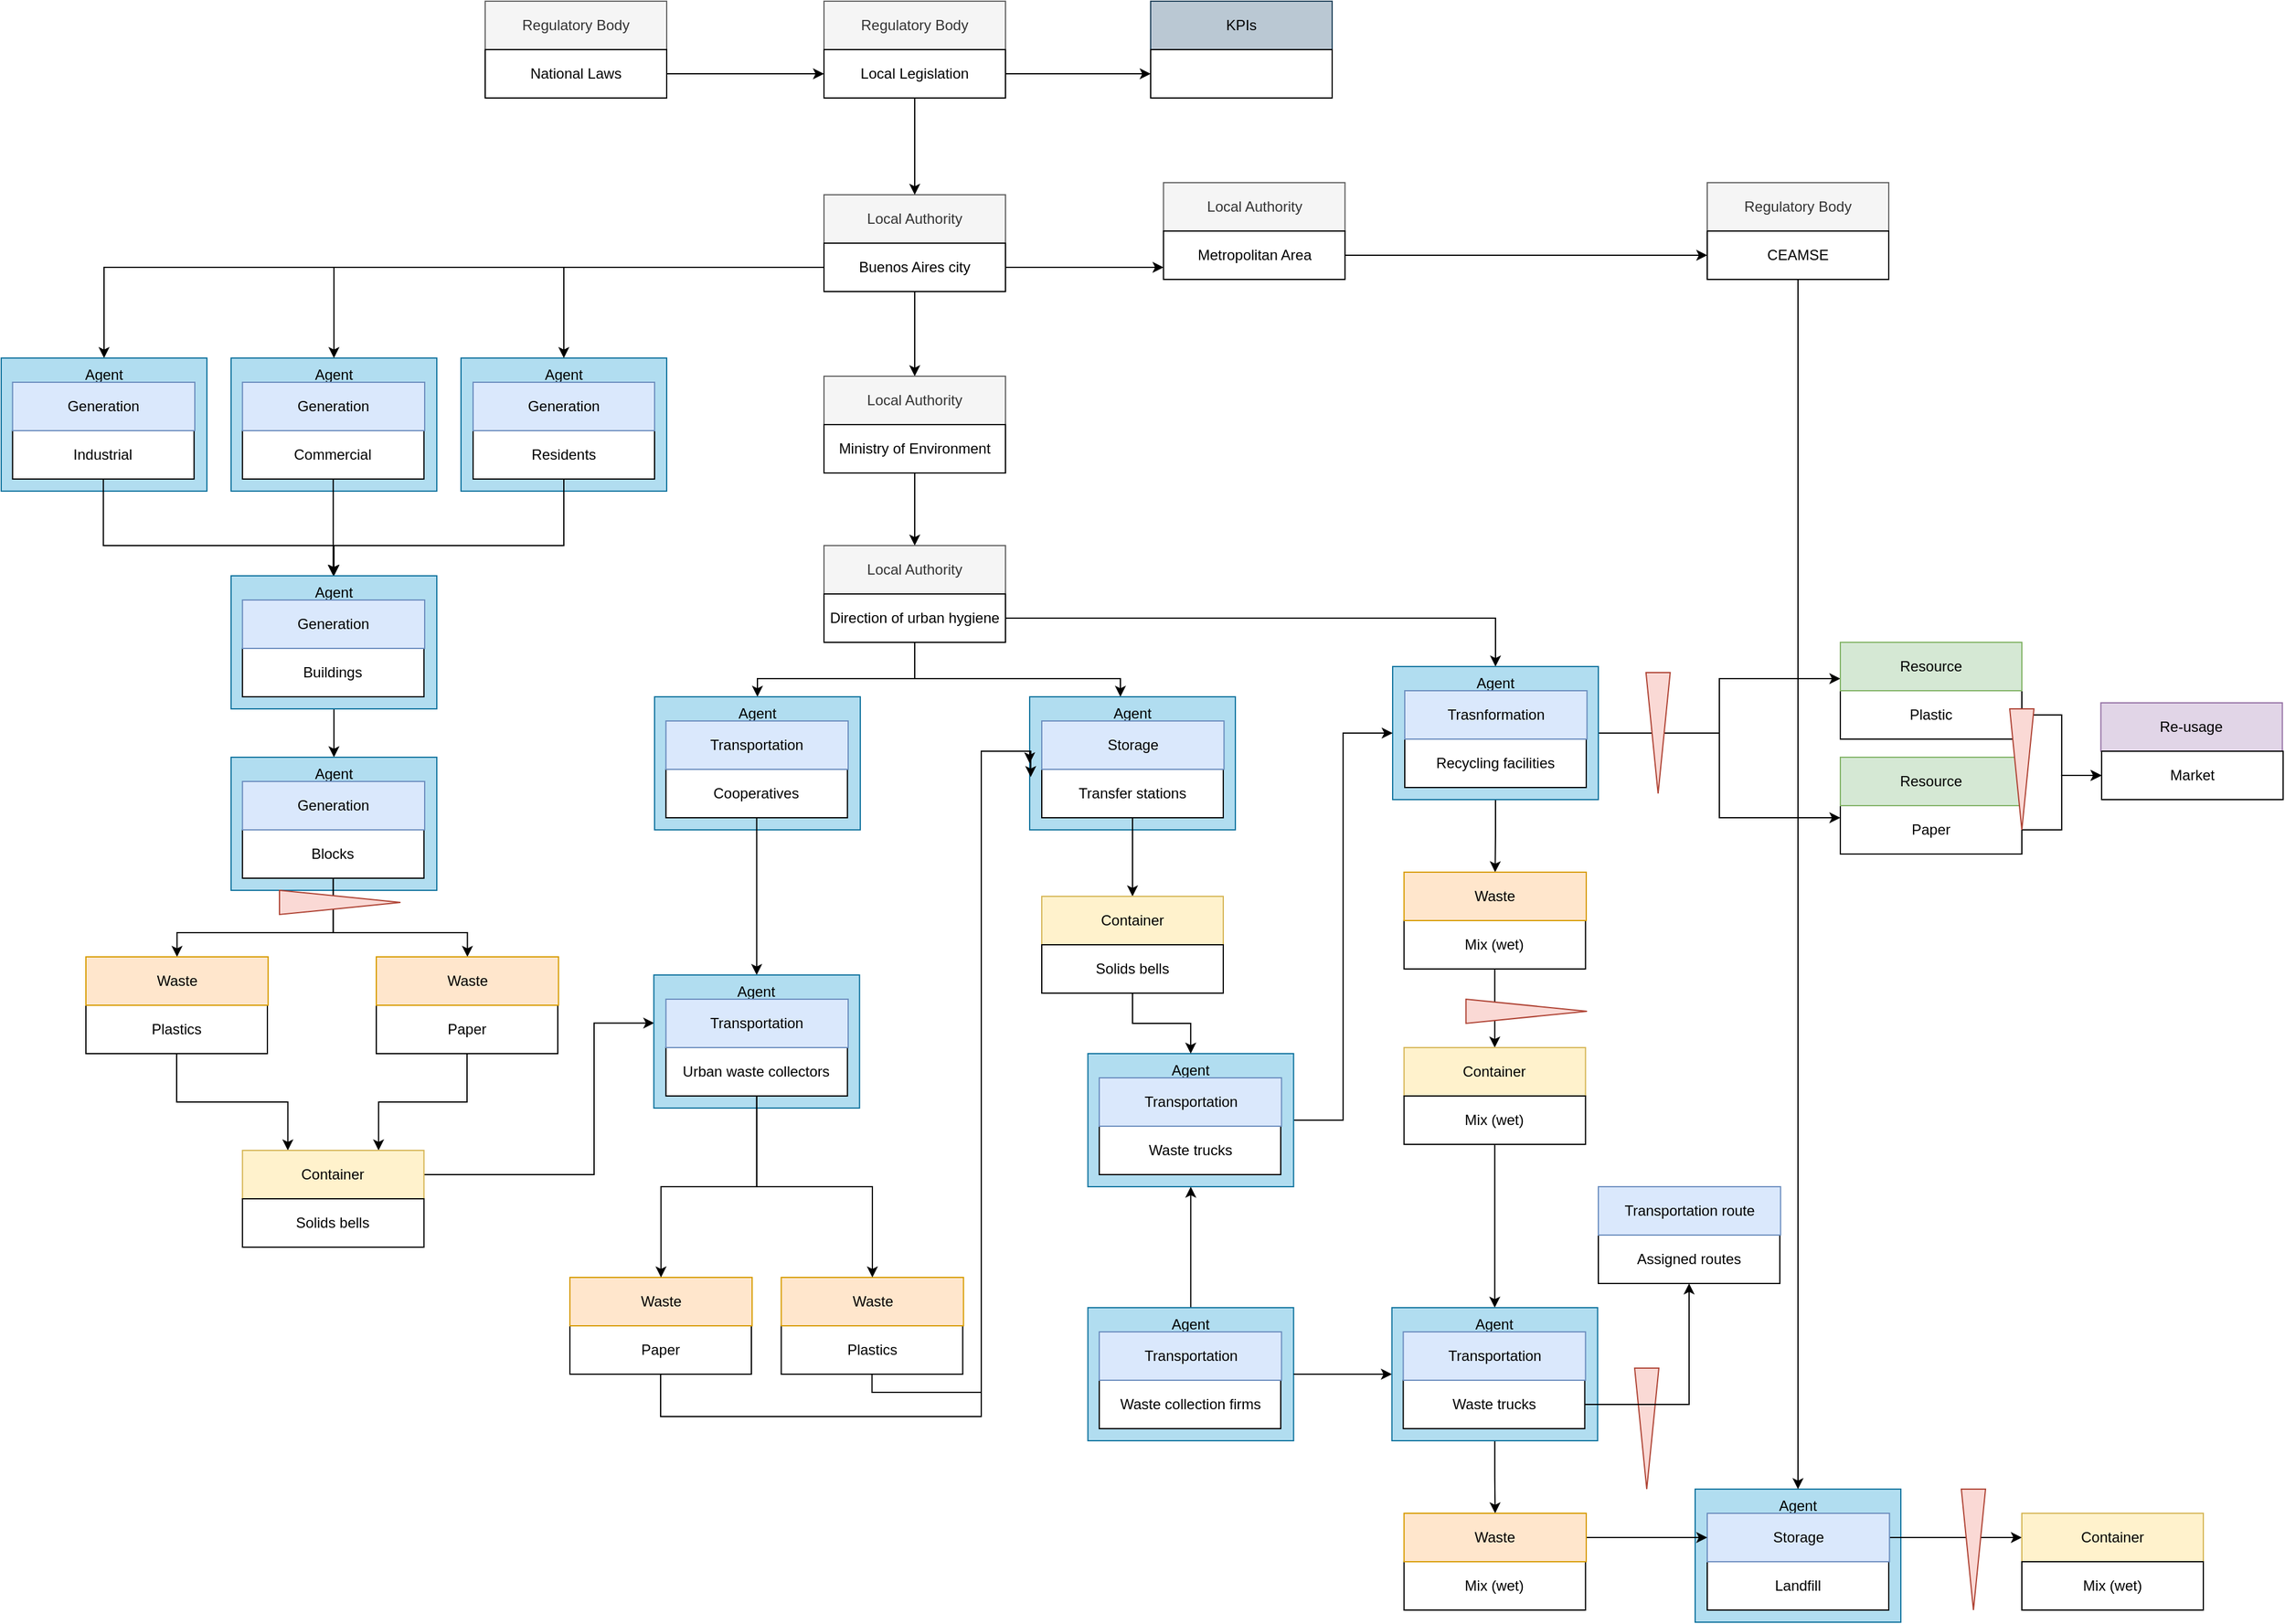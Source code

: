<mxfile version="13.9.9" type="device"><diagram id="C5RBs43oDa-KdzZeNtuy" name="Urban Pickers"><mxGraphModel dx="3347" dy="2374" grid="1" gridSize="10" guides="1" tooltips="1" connect="1" arrows="1" fold="1" page="1" pageScale="1" pageWidth="827" pageHeight="1169" math="0" shadow="0"><root><mxCell id="WIyWlLk6GJQsqaUBKTNV-0"/><mxCell id="WIyWlLk6GJQsqaUBKTNV-1" parent="WIyWlLk6GJQsqaUBKTNV-0"/><mxCell id="i1EHmoG-9ypWkOmckX31-92" value="Agent" style="rounded=0;whiteSpace=wrap;html=1;fillColor=#b1ddf0;strokeColor=#10739e;verticalAlign=top;" parent="WIyWlLk6GJQsqaUBKTNV-1" vertex="1"><mxGeometry x="-90" y="-645" width="170" height="110" as="geometry"/></mxCell><mxCell id="i1EHmoG-9ypWkOmckX31-91" value="Agent" style="rounded=0;whiteSpace=wrap;html=1;fillColor=#b1ddf0;strokeColor=#10739e;verticalAlign=top;" parent="WIyWlLk6GJQsqaUBKTNV-1" vertex="1"><mxGeometry x="-280" y="-645" width="170" height="110" as="geometry"/></mxCell><mxCell id="i1EHmoG-9ypWkOmckX31-54" value="" style="group" parent="WIyWlLk6GJQsqaUBKTNV-1" vertex="1" connectable="0"><mxGeometry x="210" y="-940" width="160" height="80" as="geometry"/></mxCell><mxCell id="i1EHmoG-9ypWkOmckX31-49" value="Regulatory Body" style="rounded=0;whiteSpace=wrap;html=1;fillColor=#f5f5f5;strokeColor=#666666;fontColor=#333333;" parent="i1EHmoG-9ypWkOmckX31-54" vertex="1"><mxGeometry width="150" height="40" as="geometry"/></mxCell><mxCell id="i1EHmoG-9ypWkOmckX31-51" value="Local Legislation" style="rounded=0;whiteSpace=wrap;html=1;" parent="i1EHmoG-9ypWkOmckX31-54" vertex="1"><mxGeometry y="40" width="150" height="40" as="geometry"/></mxCell><mxCell id="i1EHmoG-9ypWkOmckX31-55" value="Local Authority" style="rounded=0;whiteSpace=wrap;html=1;fillColor=#f5f5f5;strokeColor=#666666;fontColor=#333333;" parent="WIyWlLk6GJQsqaUBKTNV-1" vertex="1"><mxGeometry x="210" y="-780" width="150" height="40" as="geometry"/></mxCell><mxCell id="i1EHmoG-9ypWkOmckX31-77" style="edgeStyle=orthogonalEdgeStyle;rounded=0;orthogonalLoop=1;jettySize=auto;html=1;entryX=0;entryY=0.75;entryDx=0;entryDy=0;" parent="WIyWlLk6GJQsqaUBKTNV-1" source="i1EHmoG-9ypWkOmckX31-56" target="i1EHmoG-9ypWkOmckX31-73" edge="1"><mxGeometry relative="1" as="geometry"/></mxCell><mxCell id="i1EHmoG-9ypWkOmckX31-79" style="edgeStyle=orthogonalEdgeStyle;rounded=0;orthogonalLoop=1;jettySize=auto;html=1;" parent="WIyWlLk6GJQsqaUBKTNV-1" source="i1EHmoG-9ypWkOmckX31-56" target="i1EHmoG-9ypWkOmckX31-68" edge="1"><mxGeometry relative="1" as="geometry"/></mxCell><mxCell id="i1EHmoG-9ypWkOmckX31-109" style="edgeStyle=orthogonalEdgeStyle;rounded=0;orthogonalLoop=1;jettySize=auto;html=1;entryX=0.5;entryY=0;entryDx=0;entryDy=0;" parent="WIyWlLk6GJQsqaUBKTNV-1" source="i1EHmoG-9ypWkOmckX31-56" target="i1EHmoG-9ypWkOmckX31-93" edge="1"><mxGeometry relative="1" as="geometry"/></mxCell><mxCell id="i1EHmoG-9ypWkOmckX31-110" style="edgeStyle=orthogonalEdgeStyle;rounded=0;orthogonalLoop=1;jettySize=auto;html=1;entryX=0.5;entryY=0;entryDx=0;entryDy=0;" parent="WIyWlLk6GJQsqaUBKTNV-1" source="i1EHmoG-9ypWkOmckX31-56" target="i1EHmoG-9ypWkOmckX31-91" edge="1"><mxGeometry relative="1" as="geometry"/></mxCell><mxCell id="i1EHmoG-9ypWkOmckX31-111" style="edgeStyle=orthogonalEdgeStyle;rounded=0;orthogonalLoop=1;jettySize=auto;html=1;entryX=0.5;entryY=0;entryDx=0;entryDy=0;" parent="WIyWlLk6GJQsqaUBKTNV-1" source="i1EHmoG-9ypWkOmckX31-56" target="i1EHmoG-9ypWkOmckX31-92" edge="1"><mxGeometry relative="1" as="geometry"/></mxCell><mxCell id="i1EHmoG-9ypWkOmckX31-56" value="Buenos Aires city" style="rounded=0;whiteSpace=wrap;html=1;" parent="WIyWlLk6GJQsqaUBKTNV-1" vertex="1"><mxGeometry x="210" y="-740" width="150" height="40" as="geometry"/></mxCell><mxCell id="i1EHmoG-9ypWkOmckX31-57" value="" style="group" parent="WIyWlLk6GJQsqaUBKTNV-1" vertex="1" connectable="0"><mxGeometry x="-70" y="-940" width="150" height="80" as="geometry"/></mxCell><mxCell id="i1EHmoG-9ypWkOmckX31-52" value="Regulatory Body" style="rounded=0;whiteSpace=wrap;html=1;fillColor=#f5f5f5;strokeColor=#666666;fontColor=#333333;" parent="i1EHmoG-9ypWkOmckX31-57" vertex="1"><mxGeometry width="150" height="40" as="geometry"/></mxCell><mxCell id="i1EHmoG-9ypWkOmckX31-53" value="National Laws" style="rounded=0;whiteSpace=wrap;html=1;" parent="i1EHmoG-9ypWkOmckX31-57" vertex="1"><mxGeometry y="40" width="150" height="40" as="geometry"/></mxCell><mxCell id="i1EHmoG-9ypWkOmckX31-59" value="KPIs" style="rounded=0;whiteSpace=wrap;html=1;fillColor=#bac8d3;strokeColor=#23445d;" parent="WIyWlLk6GJQsqaUBKTNV-1" vertex="1"><mxGeometry x="480" y="-940" width="150" height="40" as="geometry"/></mxCell><mxCell id="i1EHmoG-9ypWkOmckX31-60" value="" style="rounded=0;whiteSpace=wrap;html=1;" parent="WIyWlLk6GJQsqaUBKTNV-1" vertex="1"><mxGeometry x="480" y="-900" width="150" height="40" as="geometry"/></mxCell><mxCell id="i1EHmoG-9ypWkOmckX31-64" style="edgeStyle=orthogonalEdgeStyle;rounded=0;orthogonalLoop=1;jettySize=auto;html=1;" parent="WIyWlLk6GJQsqaUBKTNV-1" source="i1EHmoG-9ypWkOmckX31-53" target="i1EHmoG-9ypWkOmckX31-51" edge="1"><mxGeometry relative="1" as="geometry"/></mxCell><mxCell id="i1EHmoG-9ypWkOmckX31-66" style="edgeStyle=orthogonalEdgeStyle;rounded=0;orthogonalLoop=1;jettySize=auto;html=1;" parent="WIyWlLk6GJQsqaUBKTNV-1" source="i1EHmoG-9ypWkOmckX31-51" target="i1EHmoG-9ypWkOmckX31-60" edge="1"><mxGeometry relative="1" as="geometry"/></mxCell><mxCell id="i1EHmoG-9ypWkOmckX31-67" style="edgeStyle=orthogonalEdgeStyle;rounded=0;orthogonalLoop=1;jettySize=auto;html=1;" parent="WIyWlLk6GJQsqaUBKTNV-1" source="i1EHmoG-9ypWkOmckX31-51" target="i1EHmoG-9ypWkOmckX31-55" edge="1"><mxGeometry relative="1" as="geometry"/></mxCell><mxCell id="i1EHmoG-9ypWkOmckX31-68" value="Local Authority" style="rounded=0;whiteSpace=wrap;html=1;fillColor=#f5f5f5;strokeColor=#666666;fontColor=#333333;" parent="WIyWlLk6GJQsqaUBKTNV-1" vertex="1"><mxGeometry x="210" y="-630" width="150" height="40" as="geometry"/></mxCell><mxCell id="i1EHmoG-9ypWkOmckX31-80" style="edgeStyle=orthogonalEdgeStyle;rounded=0;orthogonalLoop=1;jettySize=auto;html=1;exitX=0.5;exitY=1;exitDx=0;exitDy=0;" parent="WIyWlLk6GJQsqaUBKTNV-1" source="i1EHmoG-9ypWkOmckX31-69" target="i1EHmoG-9ypWkOmckX31-70" edge="1"><mxGeometry relative="1" as="geometry"/></mxCell><mxCell id="i1EHmoG-9ypWkOmckX31-69" value="Ministry of Environment" style="rounded=0;whiteSpace=wrap;html=1;" parent="WIyWlLk6GJQsqaUBKTNV-1" vertex="1"><mxGeometry x="210" y="-590" width="150" height="40" as="geometry"/></mxCell><mxCell id="i1EHmoG-9ypWkOmckX31-70" value="Local Authority" style="rounded=0;whiteSpace=wrap;html=1;fillColor=#f5f5f5;strokeColor=#666666;fontColor=#333333;" parent="WIyWlLk6GJQsqaUBKTNV-1" vertex="1"><mxGeometry x="210" y="-490" width="150" height="40" as="geometry"/></mxCell><mxCell id="i1EHmoG-9ypWkOmckX31-238" style="edgeStyle=orthogonalEdgeStyle;rounded=0;orthogonalLoop=1;jettySize=auto;html=1;" parent="WIyWlLk6GJQsqaUBKTNV-1" source="i1EHmoG-9ypWkOmckX31-71" target="i1EHmoG-9ypWkOmckX31-170" edge="1"><mxGeometry relative="1" as="geometry"/></mxCell><mxCell id="IbqChWJ6A0CxMUSo3Hsh-12" style="edgeStyle=orthogonalEdgeStyle;rounded=0;orthogonalLoop=1;jettySize=auto;html=1;entryX=0.5;entryY=0;entryDx=0;entryDy=0;" edge="1" parent="WIyWlLk6GJQsqaUBKTNV-1" source="i1EHmoG-9ypWkOmckX31-71" target="i1EHmoG-9ypWkOmckX31-112"><mxGeometry relative="1" as="geometry"><Array as="points"><mxPoint x="285" y="-380"/><mxPoint x="155" y="-380"/></Array></mxGeometry></mxCell><mxCell id="IbqChWJ6A0CxMUSo3Hsh-47" style="edgeStyle=orthogonalEdgeStyle;rounded=0;orthogonalLoop=1;jettySize=auto;html=1;" edge="1" parent="WIyWlLk6GJQsqaUBKTNV-1" source="i1EHmoG-9ypWkOmckX31-71" target="i1EHmoG-9ypWkOmckX31-166"><mxGeometry relative="1" as="geometry"><Array as="points"><mxPoint x="285" y="-380"/><mxPoint x="455" y="-380"/></Array></mxGeometry></mxCell><mxCell id="i1EHmoG-9ypWkOmckX31-71" value="Direction of urban hygiene" style="rounded=0;whiteSpace=wrap;html=1;" parent="WIyWlLk6GJQsqaUBKTNV-1" vertex="1"><mxGeometry x="210" y="-450" width="150" height="40" as="geometry"/></mxCell><mxCell id="i1EHmoG-9ypWkOmckX31-72" value="Local Authority" style="rounded=0;whiteSpace=wrap;html=1;fillColor=#f5f5f5;strokeColor=#666666;fontColor=#333333;" parent="WIyWlLk6GJQsqaUBKTNV-1" vertex="1"><mxGeometry x="490.62" y="-790" width="150" height="40" as="geometry"/></mxCell><mxCell id="i1EHmoG-9ypWkOmckX31-203" style="edgeStyle=orthogonalEdgeStyle;rounded=0;orthogonalLoop=1;jettySize=auto;html=1;entryX=0;entryY=0.5;entryDx=0;entryDy=0;" parent="WIyWlLk6GJQsqaUBKTNV-1" source="i1EHmoG-9ypWkOmckX31-73" target="i1EHmoG-9ypWkOmckX31-76" edge="1"><mxGeometry relative="1" as="geometry"/></mxCell><mxCell id="i1EHmoG-9ypWkOmckX31-73" value="Metropolitan Area" style="rounded=0;whiteSpace=wrap;html=1;" parent="WIyWlLk6GJQsqaUBKTNV-1" vertex="1"><mxGeometry x="490.62" y="-750" width="150" height="40" as="geometry"/></mxCell><mxCell id="i1EHmoG-9ypWkOmckX31-74" value="" style="group" parent="WIyWlLk6GJQsqaUBKTNV-1" vertex="1" connectable="0"><mxGeometry x="940" y="-790" width="150" height="80" as="geometry"/></mxCell><mxCell id="i1EHmoG-9ypWkOmckX31-75" value="Regulatory Body" style="rounded=0;whiteSpace=wrap;html=1;fillColor=#f5f5f5;strokeColor=#666666;fontColor=#333333;" parent="i1EHmoG-9ypWkOmckX31-74" vertex="1"><mxGeometry width="150" height="40" as="geometry"/></mxCell><mxCell id="i1EHmoG-9ypWkOmckX31-76" value="CEAMSE" style="rounded=0;whiteSpace=wrap;html=1;" parent="i1EHmoG-9ypWkOmckX31-74" vertex="1"><mxGeometry y="40" width="150" height="40" as="geometry"/></mxCell><mxCell id="i1EHmoG-9ypWkOmckX31-140" style="edgeStyle=orthogonalEdgeStyle;rounded=0;orthogonalLoop=1;jettySize=auto;html=1;" parent="WIyWlLk6GJQsqaUBKTNV-1" source="i1EHmoG-9ypWkOmckX31-83" target="i1EHmoG-9ypWkOmckX31-96" edge="1"><mxGeometry relative="1" as="geometry"><Array as="points"><mxPoint x="-5" y="-490"/><mxPoint x="-195" y="-490"/></Array></mxGeometry></mxCell><mxCell id="i1EHmoG-9ypWkOmckX31-83" value="Residents" style="rounded=0;whiteSpace=wrap;html=1;" parent="WIyWlLk6GJQsqaUBKTNV-1" vertex="1"><mxGeometry x="-80" y="-585" width="150" height="40" as="geometry"/></mxCell><mxCell id="i1EHmoG-9ypWkOmckX31-82" value="Generation" style="rounded=0;whiteSpace=wrap;html=1;fillColor=#dae8fc;strokeColor=#6c8ebf;" parent="WIyWlLk6GJQsqaUBKTNV-1" vertex="1"><mxGeometry x="-80" y="-625" width="150" height="40" as="geometry"/></mxCell><mxCell id="i1EHmoG-9ypWkOmckX31-106" style="edgeStyle=orthogonalEdgeStyle;rounded=0;orthogonalLoop=1;jettySize=auto;html=1;" parent="WIyWlLk6GJQsqaUBKTNV-1" source="i1EHmoG-9ypWkOmckX31-89" edge="1"><mxGeometry relative="1" as="geometry"><mxPoint x="-195.62" y="-465" as="targetPoint"/></mxGeometry></mxCell><mxCell id="i1EHmoG-9ypWkOmckX31-89" value="Commercial" style="rounded=0;whiteSpace=wrap;html=1;" parent="WIyWlLk6GJQsqaUBKTNV-1" vertex="1"><mxGeometry x="-270.62" y="-585" width="150" height="40" as="geometry"/></mxCell><mxCell id="i1EHmoG-9ypWkOmckX31-90" value="Generation" style="rounded=0;whiteSpace=wrap;html=1;fillColor=#dae8fc;strokeColor=#6c8ebf;" parent="WIyWlLk6GJQsqaUBKTNV-1" vertex="1"><mxGeometry x="-270.62" y="-625" width="150.62" height="40" as="geometry"/></mxCell><mxCell id="i1EHmoG-9ypWkOmckX31-93" value="Agent" style="rounded=0;whiteSpace=wrap;html=1;fillColor=#b1ddf0;strokeColor=#10739e;verticalAlign=top;" parent="WIyWlLk6GJQsqaUBKTNV-1" vertex="1"><mxGeometry x="-470" y="-645" width="170" height="110" as="geometry"/></mxCell><mxCell id="i1EHmoG-9ypWkOmckX31-102" style="edgeStyle=orthogonalEdgeStyle;rounded=0;orthogonalLoop=1;jettySize=auto;html=1;entryX=0.5;entryY=0;entryDx=0;entryDy=0;" parent="WIyWlLk6GJQsqaUBKTNV-1" source="i1EHmoG-9ypWkOmckX31-94" target="i1EHmoG-9ypWkOmckX31-96" edge="1"><mxGeometry relative="1" as="geometry"><Array as="points"><mxPoint x="-386" y="-490"/><mxPoint x="-195" y="-490"/></Array></mxGeometry></mxCell><mxCell id="i1EHmoG-9ypWkOmckX31-94" value="Industrial" style="rounded=0;whiteSpace=wrap;html=1;" parent="WIyWlLk6GJQsqaUBKTNV-1" vertex="1"><mxGeometry x="-460.62" y="-585" width="150" height="40" as="geometry"/></mxCell><mxCell id="i1EHmoG-9ypWkOmckX31-95" value="Generation" style="rounded=0;whiteSpace=wrap;html=1;fillColor=#dae8fc;strokeColor=#6c8ebf;" parent="WIyWlLk6GJQsqaUBKTNV-1" vertex="1"><mxGeometry x="-460.62" y="-625" width="150.62" height="40" as="geometry"/></mxCell><mxCell id="i1EHmoG-9ypWkOmckX31-142" style="edgeStyle=orthogonalEdgeStyle;rounded=0;orthogonalLoop=1;jettySize=auto;html=1;exitX=0.5;exitY=1;exitDx=0;exitDy=0;entryX=0.5;entryY=0;entryDx=0;entryDy=0;" parent="WIyWlLk6GJQsqaUBKTNV-1" source="i1EHmoG-9ypWkOmckX31-96" target="i1EHmoG-9ypWkOmckX31-99" edge="1"><mxGeometry relative="1" as="geometry"/></mxCell><mxCell id="i1EHmoG-9ypWkOmckX31-96" value="Agent" style="rounded=0;whiteSpace=wrap;html=1;fillColor=#b1ddf0;strokeColor=#10739e;verticalAlign=top;" parent="WIyWlLk6GJQsqaUBKTNV-1" vertex="1"><mxGeometry x="-280" y="-465" width="170" height="110" as="geometry"/></mxCell><mxCell id="i1EHmoG-9ypWkOmckX31-97" value="Buildings" style="rounded=0;whiteSpace=wrap;html=1;" parent="WIyWlLk6GJQsqaUBKTNV-1" vertex="1"><mxGeometry x="-270.62" y="-405" width="150" height="40" as="geometry"/></mxCell><mxCell id="i1EHmoG-9ypWkOmckX31-98" value="Generation" style="rounded=0;whiteSpace=wrap;html=1;fillColor=#dae8fc;strokeColor=#6c8ebf;" parent="WIyWlLk6GJQsqaUBKTNV-1" vertex="1"><mxGeometry x="-270.62" y="-445" width="150.62" height="40" as="geometry"/></mxCell><mxCell id="i1EHmoG-9ypWkOmckX31-99" value="Agent" style="rounded=0;whiteSpace=wrap;html=1;fillColor=#b1ddf0;strokeColor=#10739e;verticalAlign=top;" parent="WIyWlLk6GJQsqaUBKTNV-1" vertex="1"><mxGeometry x="-280" y="-315" width="170" height="110" as="geometry"/></mxCell><mxCell id="NNmicZK73zAmZ2LH2pjh-3" style="edgeStyle=orthogonalEdgeStyle;rounded=0;orthogonalLoop=1;jettySize=auto;html=1;entryX=0.5;entryY=0;entryDx=0;entryDy=0;" parent="WIyWlLk6GJQsqaUBKTNV-1" source="i1EHmoG-9ypWkOmckX31-100" target="i1EHmoG-9ypWkOmckX31-123" edge="1"><mxGeometry relative="1" as="geometry"><Array as="points"><mxPoint x="-196" y="-170"/><mxPoint x="-85" y="-170"/></Array></mxGeometry></mxCell><mxCell id="IbqChWJ6A0CxMUSo3Hsh-15" style="edgeStyle=orthogonalEdgeStyle;rounded=0;orthogonalLoop=1;jettySize=auto;html=1;entryX=0.5;entryY=0;entryDx=0;entryDy=0;" edge="1" parent="WIyWlLk6GJQsqaUBKTNV-1" source="i1EHmoG-9ypWkOmckX31-100" target="i1EHmoG-9ypWkOmckX31-125"><mxGeometry relative="1" as="geometry"><Array as="points"><mxPoint x="-196" y="-170"/><mxPoint x="-325" y="-170"/></Array></mxGeometry></mxCell><mxCell id="i1EHmoG-9ypWkOmckX31-100" value="Blocks" style="rounded=0;whiteSpace=wrap;html=1;" parent="WIyWlLk6GJQsqaUBKTNV-1" vertex="1"><mxGeometry x="-270.62" y="-255" width="150" height="40" as="geometry"/></mxCell><mxCell id="i1EHmoG-9ypWkOmckX31-101" value="Generation" style="rounded=0;whiteSpace=wrap;html=1;fillColor=#dae8fc;strokeColor=#6c8ebf;" parent="WIyWlLk6GJQsqaUBKTNV-1" vertex="1"><mxGeometry x="-270.62" y="-295" width="150.62" height="40" as="geometry"/></mxCell><mxCell id="i1EHmoG-9ypWkOmckX31-112" value="Agent" style="rounded=0;whiteSpace=wrap;html=1;fillColor=#b1ddf0;strokeColor=#10739e;verticalAlign=top;" parent="WIyWlLk6GJQsqaUBKTNV-1" vertex="1"><mxGeometry x="70" y="-365" width="170" height="110" as="geometry"/></mxCell><mxCell id="IbqChWJ6A0CxMUSo3Hsh-27" style="edgeStyle=orthogonalEdgeStyle;rounded=0;orthogonalLoop=1;jettySize=auto;html=1;entryX=0.5;entryY=0;entryDx=0;entryDy=0;" edge="1" parent="WIyWlLk6GJQsqaUBKTNV-1" source="i1EHmoG-9ypWkOmckX31-113" target="IbqChWJ6A0CxMUSo3Hsh-22"><mxGeometry relative="1" as="geometry"/></mxCell><mxCell id="i1EHmoG-9ypWkOmckX31-113" value="Cooperatives" style="rounded=0;whiteSpace=wrap;html=1;" parent="WIyWlLk6GJQsqaUBKTNV-1" vertex="1"><mxGeometry x="79.38" y="-305" width="150" height="40" as="geometry"/></mxCell><mxCell id="i1EHmoG-9ypWkOmckX31-114" value="Transportation" style="rounded=0;whiteSpace=wrap;html=1;fillColor=#dae8fc;strokeColor=#6c8ebf;" parent="WIyWlLk6GJQsqaUBKTNV-1" vertex="1"><mxGeometry x="79.38" y="-345" width="150.62" height="40" as="geometry"/></mxCell><mxCell id="IbqChWJ6A0CxMUSo3Hsh-18" style="edgeStyle=orthogonalEdgeStyle;rounded=0;orthogonalLoop=1;jettySize=auto;html=1;entryX=0.75;entryY=0;entryDx=0;entryDy=0;" edge="1" parent="WIyWlLk6GJQsqaUBKTNV-1" source="i1EHmoG-9ypWkOmckX31-122" target="i1EHmoG-9ypWkOmckX31-146"><mxGeometry relative="1" as="geometry"/></mxCell><mxCell id="i1EHmoG-9ypWkOmckX31-122" value="Paper" style="rounded=0;whiteSpace=wrap;html=1;" parent="WIyWlLk6GJQsqaUBKTNV-1" vertex="1"><mxGeometry x="-160.0" y="-110" width="150" height="40" as="geometry"/></mxCell><mxCell id="i1EHmoG-9ypWkOmckX31-123" value="Waste" style="rounded=0;whiteSpace=wrap;html=1;fillColor=#ffe6cc;strokeColor=#d79b00;" parent="WIyWlLk6GJQsqaUBKTNV-1" vertex="1"><mxGeometry x="-160.0" y="-150" width="150.62" height="40" as="geometry"/></mxCell><mxCell id="IbqChWJ6A0CxMUSo3Hsh-17" style="edgeStyle=orthogonalEdgeStyle;rounded=0;orthogonalLoop=1;jettySize=auto;html=1;entryX=0.25;entryY=0;entryDx=0;entryDy=0;" edge="1" parent="WIyWlLk6GJQsqaUBKTNV-1" source="i1EHmoG-9ypWkOmckX31-124" target="i1EHmoG-9ypWkOmckX31-146"><mxGeometry relative="1" as="geometry"/></mxCell><mxCell id="i1EHmoG-9ypWkOmckX31-124" value="Plastics" style="rounded=0;whiteSpace=wrap;html=1;" parent="WIyWlLk6GJQsqaUBKTNV-1" vertex="1"><mxGeometry x="-400" y="-110" width="150" height="40" as="geometry"/></mxCell><mxCell id="i1EHmoG-9ypWkOmckX31-125" value="Waste" style="rounded=0;whiteSpace=wrap;html=1;fillColor=#ffe6cc;strokeColor=#d79b00;" parent="WIyWlLk6GJQsqaUBKTNV-1" vertex="1"><mxGeometry x="-400" y="-150" width="150.62" height="40" as="geometry"/></mxCell><mxCell id="IbqChWJ6A0CxMUSo3Hsh-28" style="edgeStyle=orthogonalEdgeStyle;rounded=0;orthogonalLoop=1;jettySize=auto;html=1;entryX=0.002;entryY=0.361;entryDx=0;entryDy=0;entryPerimeter=0;" edge="1" parent="WIyWlLk6GJQsqaUBKTNV-1" source="i1EHmoG-9ypWkOmckX31-146" target="IbqChWJ6A0CxMUSo3Hsh-22"><mxGeometry relative="1" as="geometry"><Array as="points"><mxPoint x="20" y="30"/><mxPoint x="20" y="-95"/></Array></mxGeometry></mxCell><mxCell id="i1EHmoG-9ypWkOmckX31-146" value="Container" style="rounded=0;whiteSpace=wrap;html=1;fillColor=#fff2cc;strokeColor=#d6b656;" parent="WIyWlLk6GJQsqaUBKTNV-1" vertex="1"><mxGeometry x="-270.62" y="10" width="150" height="40" as="geometry"/></mxCell><mxCell id="i1EHmoG-9ypWkOmckX31-147" value="Solids bells" style="rounded=0;whiteSpace=wrap;html=1;" parent="WIyWlLk6GJQsqaUBKTNV-1" vertex="1"><mxGeometry x="-270.62" y="50" width="150" height="40" as="geometry"/></mxCell><mxCell id="i1EHmoG-9ypWkOmckX31-166" value="Agent" style="rounded=0;whiteSpace=wrap;html=1;fillColor=#b1ddf0;strokeColor=#10739e;verticalAlign=top;" parent="WIyWlLk6GJQsqaUBKTNV-1" vertex="1"><mxGeometry x="380" y="-365" width="170" height="110" as="geometry"/></mxCell><mxCell id="IbqChWJ6A0CxMUSo3Hsh-56" style="edgeStyle=orthogonalEdgeStyle;rounded=0;orthogonalLoop=1;jettySize=auto;html=1;entryX=0.5;entryY=0;entryDx=0;entryDy=0;" edge="1" parent="WIyWlLk6GJQsqaUBKTNV-1" source="i1EHmoG-9ypWkOmckX31-167" target="IbqChWJ6A0CxMUSo3Hsh-54"><mxGeometry relative="1" as="geometry"/></mxCell><mxCell id="i1EHmoG-9ypWkOmckX31-167" value="Transfer stations" style="rounded=0;whiteSpace=wrap;html=1;" parent="WIyWlLk6GJQsqaUBKTNV-1" vertex="1"><mxGeometry x="390" y="-305" width="150" height="40" as="geometry"/></mxCell><mxCell id="i1EHmoG-9ypWkOmckX31-168" value="Storage" style="rounded=0;whiteSpace=wrap;html=1;fillColor=#dae8fc;strokeColor=#6c8ebf;" parent="WIyWlLk6GJQsqaUBKTNV-1" vertex="1"><mxGeometry x="390" y="-345" width="150.62" height="40" as="geometry"/></mxCell><mxCell id="IbqChWJ6A0CxMUSo3Hsh-30" style="edgeStyle=orthogonalEdgeStyle;rounded=0;orthogonalLoop=1;jettySize=auto;html=1;entryX=0.5;entryY=0;entryDx=0;entryDy=0;" edge="1" parent="WIyWlLk6GJQsqaUBKTNV-1" source="i1EHmoG-9ypWkOmckX31-170" target="lZfQXA6yxFPkveGGs3ZU-2"><mxGeometry relative="1" as="geometry"/></mxCell><mxCell id="IbqChWJ6A0CxMUSo3Hsh-42" style="edgeStyle=orthogonalEdgeStyle;rounded=0;orthogonalLoop=1;jettySize=auto;html=1;entryX=0;entryY=0.75;entryDx=0;entryDy=0;" edge="1" parent="WIyWlLk6GJQsqaUBKTNV-1" source="i1EHmoG-9ypWkOmckX31-170" target="i1EHmoG-9ypWkOmckX31-190"><mxGeometry relative="1" as="geometry"/></mxCell><mxCell id="IbqChWJ6A0CxMUSo3Hsh-43" style="edgeStyle=orthogonalEdgeStyle;rounded=0;orthogonalLoop=1;jettySize=auto;html=1;exitX=1;exitY=0.5;exitDx=0;exitDy=0;entryX=0;entryY=0.25;entryDx=0;entryDy=0;" edge="1" parent="WIyWlLk6GJQsqaUBKTNV-1" source="i1EHmoG-9ypWkOmckX31-170" target="i1EHmoG-9ypWkOmckX31-187"><mxGeometry relative="1" as="geometry"/></mxCell><mxCell id="i1EHmoG-9ypWkOmckX31-170" value="Agent" style="rounded=0;whiteSpace=wrap;html=1;fillColor=#b1ddf0;strokeColor=#10739e;verticalAlign=top;" parent="WIyWlLk6GJQsqaUBKTNV-1" vertex="1"><mxGeometry x="680" y="-390" width="170" height="110" as="geometry"/></mxCell><mxCell id="i1EHmoG-9ypWkOmckX31-171" value="Recycling facilities" style="rounded=0;whiteSpace=wrap;html=1;" parent="WIyWlLk6GJQsqaUBKTNV-1" vertex="1"><mxGeometry x="690" y="-330" width="150" height="40" as="geometry"/></mxCell><mxCell id="i1EHmoG-9ypWkOmckX31-172" value="Trasnformation" style="rounded=0;whiteSpace=wrap;html=1;fillColor=#dae8fc;strokeColor=#6c8ebf;" parent="WIyWlLk6GJQsqaUBKTNV-1" vertex="1"><mxGeometry x="690" y="-370" width="150.62" height="40" as="geometry"/></mxCell><mxCell id="i1EHmoG-9ypWkOmckX31-182" value="Agent" style="rounded=0;whiteSpace=wrap;html=1;fillColor=#b1ddf0;strokeColor=#10739e;verticalAlign=top;" parent="WIyWlLk6GJQsqaUBKTNV-1" vertex="1"><mxGeometry x="930" y="290" width="170" height="110" as="geometry"/></mxCell><mxCell id="i1EHmoG-9ypWkOmckX31-183" value="Landfill" style="rounded=0;whiteSpace=wrap;html=1;" parent="WIyWlLk6GJQsqaUBKTNV-1" vertex="1"><mxGeometry x="940" y="350" width="150" height="40" as="geometry"/></mxCell><mxCell id="IbqChWJ6A0CxMUSo3Hsh-39" style="edgeStyle=orthogonalEdgeStyle;rounded=0;orthogonalLoop=1;jettySize=auto;html=1;" edge="1" parent="WIyWlLk6GJQsqaUBKTNV-1" source="i1EHmoG-9ypWkOmckX31-184" target="IbqChWJ6A0CxMUSo3Hsh-36"><mxGeometry relative="1" as="geometry"/></mxCell><mxCell id="i1EHmoG-9ypWkOmckX31-184" value="Storage" style="rounded=0;whiteSpace=wrap;html=1;fillColor=#dae8fc;strokeColor=#6c8ebf;" parent="WIyWlLk6GJQsqaUBKTNV-1" vertex="1"><mxGeometry x="940" y="310" width="150.62" height="40" as="geometry"/></mxCell><mxCell id="i1EHmoG-9ypWkOmckX31-185" style="edgeStyle=orthogonalEdgeStyle;rounded=0;orthogonalLoop=1;jettySize=auto;html=1;entryX=0.5;entryY=0;entryDx=0;entryDy=0;" parent="WIyWlLk6GJQsqaUBKTNV-1" source="i1EHmoG-9ypWkOmckX31-76" target="i1EHmoG-9ypWkOmckX31-182" edge="1"><mxGeometry relative="1" as="geometry"><Array as="points"><mxPoint x="1015" y="-430"/><mxPoint x="1015" y="-430"/></Array></mxGeometry></mxCell><mxCell id="IbqChWJ6A0CxMUSo3Hsh-45" style="edgeStyle=orthogonalEdgeStyle;rounded=0;orthogonalLoop=1;jettySize=auto;html=1;entryX=0;entryY=0.5;entryDx=0;entryDy=0;" edge="1" parent="WIyWlLk6GJQsqaUBKTNV-1" source="i1EHmoG-9ypWkOmckX31-187" target="i1EHmoG-9ypWkOmckX31-192"><mxGeometry relative="1" as="geometry"/></mxCell><mxCell id="i1EHmoG-9ypWkOmckX31-187" value="Paper" style="rounded=0;whiteSpace=wrap;html=1;" parent="WIyWlLk6GJQsqaUBKTNV-1" vertex="1"><mxGeometry x="1050" y="-275" width="150" height="40" as="geometry"/></mxCell><mxCell id="i1EHmoG-9ypWkOmckX31-188" value="Resource" style="rounded=0;whiteSpace=wrap;html=1;fillColor=#d5e8d4;strokeColor=#82b366;" parent="WIyWlLk6GJQsqaUBKTNV-1" vertex="1"><mxGeometry x="1050" y="-315" width="150" height="40" as="geometry"/></mxCell><mxCell id="IbqChWJ6A0CxMUSo3Hsh-44" style="edgeStyle=orthogonalEdgeStyle;rounded=0;orthogonalLoop=1;jettySize=auto;html=1;entryX=0;entryY=0.5;entryDx=0;entryDy=0;" edge="1" parent="WIyWlLk6GJQsqaUBKTNV-1" source="i1EHmoG-9ypWkOmckX31-189" target="i1EHmoG-9ypWkOmckX31-192"><mxGeometry relative="1" as="geometry"/></mxCell><mxCell id="i1EHmoG-9ypWkOmckX31-189" value="Plastic" style="rounded=0;whiteSpace=wrap;html=1;" parent="WIyWlLk6GJQsqaUBKTNV-1" vertex="1"><mxGeometry x="1050" y="-370" width="150" height="40" as="geometry"/></mxCell><mxCell id="i1EHmoG-9ypWkOmckX31-190" value="Resource" style="rounded=0;whiteSpace=wrap;html=1;fillColor=#d5e8d4;strokeColor=#82b366;" parent="WIyWlLk6GJQsqaUBKTNV-1" vertex="1"><mxGeometry x="1050" y="-410" width="150" height="40" as="geometry"/></mxCell><mxCell id="i1EHmoG-9ypWkOmckX31-191" value="Re-usage" style="rounded=0;whiteSpace=wrap;html=1;fillColor=#e1d5e7;strokeColor=#9673a6;" parent="WIyWlLk6GJQsqaUBKTNV-1" vertex="1"><mxGeometry x="1265.31" y="-360" width="150" height="40" as="geometry"/></mxCell><mxCell id="i1EHmoG-9ypWkOmckX31-192" value="Market" style="rounded=0;whiteSpace=wrap;html=1;" parent="WIyWlLk6GJQsqaUBKTNV-1" vertex="1"><mxGeometry x="1265.93" y="-320" width="150" height="40" as="geometry"/></mxCell><mxCell id="i1EHmoG-9ypWkOmckX31-245" value="" style="triangle;whiteSpace=wrap;html=1;fillColor=#fad9d5;strokeColor=#ae4132;rotation=90;" parent="WIyWlLk6GJQsqaUBKTNV-1" vertex="1"><mxGeometry x="849.38" y="-345" width="100" height="20" as="geometry"/></mxCell><mxCell id="i1EHmoG-9ypWkOmckX31-249" value="" style="triangle;whiteSpace=wrap;html=1;fillColor=#fad9d5;strokeColor=#ae4132;rotation=90;" parent="WIyWlLk6GJQsqaUBKTNV-1" vertex="1"><mxGeometry x="840" y="230" width="100" height="20" as="geometry"/></mxCell><mxCell id="IbqChWJ6A0CxMUSo3Hsh-31" style="edgeStyle=orthogonalEdgeStyle;rounded=0;orthogonalLoop=1;jettySize=auto;html=1;" edge="1" parent="WIyWlLk6GJQsqaUBKTNV-1" source="lZfQXA6yxFPkveGGs3ZU-1" target="IbqChWJ6A0CxMUSo3Hsh-0"><mxGeometry relative="1" as="geometry"/></mxCell><mxCell id="lZfQXA6yxFPkveGGs3ZU-1" value="Mix (wet)" style="rounded=0;whiteSpace=wrap;html=1;" parent="WIyWlLk6GJQsqaUBKTNV-1" vertex="1"><mxGeometry x="689.38" y="-180" width="150" height="40" as="geometry"/></mxCell><mxCell id="lZfQXA6yxFPkveGGs3ZU-2" value="Waste" style="rounded=0;whiteSpace=wrap;html=1;fillColor=#ffe6cc;strokeColor=#d79b00;" parent="WIyWlLk6GJQsqaUBKTNV-1" vertex="1"><mxGeometry x="689.38" y="-220" width="150.62" height="40" as="geometry"/></mxCell><mxCell id="lZfQXA6yxFPkveGGs3ZU-3" value="" style="triangle;whiteSpace=wrap;html=1;fillColor=#fad9d5;strokeColor=#ae4132;rotation=90;" parent="WIyWlLk6GJQsqaUBKTNV-1" vertex="1"><mxGeometry x="1150" y="-315" width="100" height="20" as="geometry"/></mxCell><mxCell id="IbqChWJ6A0CxMUSo3Hsh-49" style="edgeStyle=orthogonalEdgeStyle;rounded=0;orthogonalLoop=1;jettySize=auto;html=1;entryX=0;entryY=0.5;entryDx=0;entryDy=0;" edge="1" parent="WIyWlLk6GJQsqaUBKTNV-1" source="UeCUTcolYRtVmGxmVMCE-11" target="i1EHmoG-9ypWkOmckX31-166"><mxGeometry relative="1" as="geometry"><Array as="points"><mxPoint x="75" y="230"/><mxPoint x="340" y="230"/><mxPoint x="340" y="-320"/><mxPoint x="380" y="-320"/></Array></mxGeometry></mxCell><mxCell id="UeCUTcolYRtVmGxmVMCE-11" value="Paper" style="rounded=0;whiteSpace=wrap;html=1;" parent="WIyWlLk6GJQsqaUBKTNV-1" vertex="1"><mxGeometry y="155" width="150" height="40" as="geometry"/></mxCell><mxCell id="UeCUTcolYRtVmGxmVMCE-12" value="Waste" style="rounded=0;whiteSpace=wrap;html=1;fillColor=#ffe6cc;strokeColor=#d79b00;" parent="WIyWlLk6GJQsqaUBKTNV-1" vertex="1"><mxGeometry y="115" width="150.62" height="40" as="geometry"/></mxCell><mxCell id="IbqChWJ6A0CxMUSo3Hsh-50" style="edgeStyle=orthogonalEdgeStyle;rounded=0;orthogonalLoop=1;jettySize=auto;html=1;entryX=0.005;entryY=0.603;entryDx=0;entryDy=0;entryPerimeter=0;" edge="1" parent="WIyWlLk6GJQsqaUBKTNV-1" source="UeCUTcolYRtVmGxmVMCE-13" target="i1EHmoG-9ypWkOmckX31-166"><mxGeometry relative="1" as="geometry"><Array as="points"><mxPoint x="250" y="210"/><mxPoint x="340" y="210"/><mxPoint x="340" y="-320"/><mxPoint x="381" y="-320"/></Array></mxGeometry></mxCell><mxCell id="UeCUTcolYRtVmGxmVMCE-13" value="Plastics" style="rounded=0;whiteSpace=wrap;html=1;" parent="WIyWlLk6GJQsqaUBKTNV-1" vertex="1"><mxGeometry x="174.69" y="155" width="150" height="40" as="geometry"/></mxCell><mxCell id="UeCUTcolYRtVmGxmVMCE-14" value="Waste" style="rounded=0;whiteSpace=wrap;html=1;fillColor=#ffe6cc;strokeColor=#d79b00;" parent="WIyWlLk6GJQsqaUBKTNV-1" vertex="1"><mxGeometry x="174.69" y="115" width="150.62" height="40" as="geometry"/></mxCell><mxCell id="IbqChWJ6A0CxMUSo3Hsh-0" value="Container" style="rounded=0;whiteSpace=wrap;html=1;fillColor=#fff2cc;strokeColor=#d6b656;" vertex="1" parent="WIyWlLk6GJQsqaUBKTNV-1"><mxGeometry x="689.38" y="-75" width="150" height="40" as="geometry"/></mxCell><mxCell id="IbqChWJ6A0CxMUSo3Hsh-32" style="edgeStyle=orthogonalEdgeStyle;rounded=0;orthogonalLoop=1;jettySize=auto;html=1;entryX=0.5;entryY=0;entryDx=0;entryDy=0;" edge="1" parent="WIyWlLk6GJQsqaUBKTNV-1" source="IbqChWJ6A0CxMUSo3Hsh-1" target="IbqChWJ6A0CxMUSo3Hsh-6"><mxGeometry relative="1" as="geometry"/></mxCell><mxCell id="IbqChWJ6A0CxMUSo3Hsh-1" value="Mix (wet)" style="rounded=0;whiteSpace=wrap;html=1;" vertex="1" parent="WIyWlLk6GJQsqaUBKTNV-1"><mxGeometry x="689.38" y="-35" width="150" height="40" as="geometry"/></mxCell><mxCell id="IbqChWJ6A0CxMUSo3Hsh-58" style="edgeStyle=orthogonalEdgeStyle;rounded=0;orthogonalLoop=1;jettySize=auto;html=1;entryX=0.5;entryY=1;entryDx=0;entryDy=0;" edge="1" parent="WIyWlLk6GJQsqaUBKTNV-1" source="IbqChWJ6A0CxMUSo3Hsh-2" target="IbqChWJ6A0CxMUSo3Hsh-51"><mxGeometry relative="1" as="geometry"/></mxCell><mxCell id="IbqChWJ6A0CxMUSo3Hsh-2" value="Agent" style="rounded=0;whiteSpace=wrap;html=1;fillColor=#b1ddf0;strokeColor=#10739e;verticalAlign=top;" vertex="1" parent="WIyWlLk6GJQsqaUBKTNV-1"><mxGeometry x="428.14" y="140" width="170" height="110" as="geometry"/></mxCell><mxCell id="IbqChWJ6A0CxMUSo3Hsh-3" style="edgeStyle=orthogonalEdgeStyle;rounded=0;orthogonalLoop=1;jettySize=auto;html=1;exitX=1;exitY=0.5;exitDx=0;exitDy=0;" edge="1" parent="WIyWlLk6GJQsqaUBKTNV-1" source="IbqChWJ6A0CxMUSo3Hsh-2" target="IbqChWJ6A0CxMUSo3Hsh-6"><mxGeometry relative="1" as="geometry"/></mxCell><mxCell id="IbqChWJ6A0CxMUSo3Hsh-4" value="Waste collection firms" style="rounded=0;whiteSpace=wrap;html=1;" vertex="1" parent="WIyWlLk6GJQsqaUBKTNV-1"><mxGeometry x="437.52" y="200" width="150" height="40" as="geometry"/></mxCell><mxCell id="IbqChWJ6A0CxMUSo3Hsh-5" value="Transportation" style="rounded=0;whiteSpace=wrap;html=1;fillColor=#dae8fc;strokeColor=#6c8ebf;" vertex="1" parent="WIyWlLk6GJQsqaUBKTNV-1"><mxGeometry x="437.52" y="160" width="150.62" height="40" as="geometry"/></mxCell><mxCell id="IbqChWJ6A0CxMUSo3Hsh-40" style="edgeStyle=orthogonalEdgeStyle;rounded=0;orthogonalLoop=1;jettySize=auto;html=1;" edge="1" parent="WIyWlLk6GJQsqaUBKTNV-1" source="IbqChWJ6A0CxMUSo3Hsh-6" target="IbqChWJ6A0CxMUSo3Hsh-34"><mxGeometry relative="1" as="geometry"/></mxCell><mxCell id="IbqChWJ6A0CxMUSo3Hsh-6" value="Agent" style="rounded=0;whiteSpace=wrap;html=1;fillColor=#b1ddf0;strokeColor=#10739e;verticalAlign=top;" vertex="1" parent="WIyWlLk6GJQsqaUBKTNV-1"><mxGeometry x="679.38" y="140" width="170" height="110" as="geometry"/></mxCell><mxCell id="IbqChWJ6A0CxMUSo3Hsh-7" style="edgeStyle=orthogonalEdgeStyle;rounded=0;orthogonalLoop=1;jettySize=auto;html=1;entryX=0.5;entryY=1;entryDx=0;entryDy=0;" edge="1" parent="WIyWlLk6GJQsqaUBKTNV-1" source="IbqChWJ6A0CxMUSo3Hsh-8" target="IbqChWJ6A0CxMUSo3Hsh-10"><mxGeometry relative="1" as="geometry"/></mxCell><mxCell id="IbqChWJ6A0CxMUSo3Hsh-8" value="Waste trucks" style="rounded=0;whiteSpace=wrap;html=1;" vertex="1" parent="WIyWlLk6GJQsqaUBKTNV-1"><mxGeometry x="688.76" y="200" width="150" height="40" as="geometry"/></mxCell><mxCell id="IbqChWJ6A0CxMUSo3Hsh-9" value="Transportation" style="rounded=0;whiteSpace=wrap;html=1;fillColor=#dae8fc;strokeColor=#6c8ebf;" vertex="1" parent="WIyWlLk6GJQsqaUBKTNV-1"><mxGeometry x="688.76" y="160" width="150.62" height="40" as="geometry"/></mxCell><mxCell id="IbqChWJ6A0CxMUSo3Hsh-10" value="Assigned routes" style="rounded=0;whiteSpace=wrap;html=1;" vertex="1" parent="WIyWlLk6GJQsqaUBKTNV-1"><mxGeometry x="850" y="80" width="150" height="40" as="geometry"/></mxCell><mxCell id="IbqChWJ6A0CxMUSo3Hsh-11" value="Transportation route" style="rounded=0;whiteSpace=wrap;html=1;fillColor=#dae8fc;strokeColor=#6c8ebf;" vertex="1" parent="WIyWlLk6GJQsqaUBKTNV-1"><mxGeometry x="850" y="40" width="150.62" height="40" as="geometry"/></mxCell><mxCell id="IbqChWJ6A0CxMUSo3Hsh-22" value="Agent" style="rounded=0;whiteSpace=wrap;html=1;fillColor=#b1ddf0;strokeColor=#10739e;verticalAlign=top;" vertex="1" parent="WIyWlLk6GJQsqaUBKTNV-1"><mxGeometry x="69.38" y="-135" width="170" height="110" as="geometry"/></mxCell><mxCell id="IbqChWJ6A0CxMUSo3Hsh-46" style="edgeStyle=orthogonalEdgeStyle;rounded=0;orthogonalLoop=1;jettySize=auto;html=1;entryX=0.5;entryY=0;entryDx=0;entryDy=0;" edge="1" parent="WIyWlLk6GJQsqaUBKTNV-1" source="IbqChWJ6A0CxMUSo3Hsh-23" target="UeCUTcolYRtVmGxmVMCE-12"><mxGeometry relative="1" as="geometry"/></mxCell><mxCell id="IbqChWJ6A0CxMUSo3Hsh-48" style="edgeStyle=orthogonalEdgeStyle;rounded=0;orthogonalLoop=1;jettySize=auto;html=1;entryX=0.5;entryY=0;entryDx=0;entryDy=0;" edge="1" parent="WIyWlLk6GJQsqaUBKTNV-1" source="IbqChWJ6A0CxMUSo3Hsh-23" target="UeCUTcolYRtVmGxmVMCE-14"><mxGeometry relative="1" as="geometry"/></mxCell><mxCell id="IbqChWJ6A0CxMUSo3Hsh-23" value="Urban waste collectors" style="rounded=0;whiteSpace=wrap;html=1;" vertex="1" parent="WIyWlLk6GJQsqaUBKTNV-1"><mxGeometry x="79.38" y="-75" width="150" height="40" as="geometry"/></mxCell><mxCell id="IbqChWJ6A0CxMUSo3Hsh-24" value="Transportation" style="rounded=0;whiteSpace=wrap;html=1;fillColor=#dae8fc;strokeColor=#6c8ebf;" vertex="1" parent="WIyWlLk6GJQsqaUBKTNV-1"><mxGeometry x="79.38" y="-115" width="150.62" height="40" as="geometry"/></mxCell><mxCell id="IbqChWJ6A0CxMUSo3Hsh-33" value="Mix (wet)" style="rounded=0;whiteSpace=wrap;html=1;" vertex="1" parent="WIyWlLk6GJQsqaUBKTNV-1"><mxGeometry x="689.38" y="350" width="150" height="40" as="geometry"/></mxCell><mxCell id="IbqChWJ6A0CxMUSo3Hsh-41" style="edgeStyle=orthogonalEdgeStyle;rounded=0;orthogonalLoop=1;jettySize=auto;html=1;entryX=0;entryY=0.5;entryDx=0;entryDy=0;" edge="1" parent="WIyWlLk6GJQsqaUBKTNV-1" source="IbqChWJ6A0CxMUSo3Hsh-34" target="i1EHmoG-9ypWkOmckX31-184"><mxGeometry relative="1" as="geometry"/></mxCell><mxCell id="IbqChWJ6A0CxMUSo3Hsh-34" value="Waste" style="rounded=0;whiteSpace=wrap;html=1;fillColor=#ffe6cc;strokeColor=#d79b00;" vertex="1" parent="WIyWlLk6GJQsqaUBKTNV-1"><mxGeometry x="689.38" y="310" width="150.62" height="40" as="geometry"/></mxCell><mxCell id="IbqChWJ6A0CxMUSo3Hsh-36" value="Container" style="rounded=0;whiteSpace=wrap;html=1;fillColor=#fff2cc;strokeColor=#d6b656;" vertex="1" parent="WIyWlLk6GJQsqaUBKTNV-1"><mxGeometry x="1200" y="310" width="150" height="40" as="geometry"/></mxCell><mxCell id="IbqChWJ6A0CxMUSo3Hsh-37" value="Mix (wet)" style="rounded=0;whiteSpace=wrap;html=1;" vertex="1" parent="WIyWlLk6GJQsqaUBKTNV-1"><mxGeometry x="1200" y="350" width="150" height="40" as="geometry"/></mxCell><mxCell id="IbqChWJ6A0CxMUSo3Hsh-59" style="edgeStyle=orthogonalEdgeStyle;rounded=0;orthogonalLoop=1;jettySize=auto;html=1;entryX=0;entryY=0.5;entryDx=0;entryDy=0;" edge="1" parent="WIyWlLk6GJQsqaUBKTNV-1" source="IbqChWJ6A0CxMUSo3Hsh-51" target="i1EHmoG-9ypWkOmckX31-170"><mxGeometry relative="1" as="geometry"/></mxCell><mxCell id="IbqChWJ6A0CxMUSo3Hsh-51" value="Agent" style="rounded=0;whiteSpace=wrap;html=1;fillColor=#b1ddf0;strokeColor=#10739e;verticalAlign=top;" vertex="1" parent="WIyWlLk6GJQsqaUBKTNV-1"><mxGeometry x="428.14" y="-70" width="170" height="110" as="geometry"/></mxCell><mxCell id="IbqChWJ6A0CxMUSo3Hsh-52" value="Waste trucks" style="rounded=0;whiteSpace=wrap;html=1;" vertex="1" parent="WIyWlLk6GJQsqaUBKTNV-1"><mxGeometry x="437.52" y="-10" width="150" height="40" as="geometry"/></mxCell><mxCell id="IbqChWJ6A0CxMUSo3Hsh-53" value="Transportation" style="rounded=0;whiteSpace=wrap;html=1;fillColor=#dae8fc;strokeColor=#6c8ebf;" vertex="1" parent="WIyWlLk6GJQsqaUBKTNV-1"><mxGeometry x="437.52" y="-50" width="150.62" height="40" as="geometry"/></mxCell><mxCell id="IbqChWJ6A0CxMUSo3Hsh-54" value="Container" style="rounded=0;whiteSpace=wrap;html=1;fillColor=#fff2cc;strokeColor=#d6b656;" vertex="1" parent="WIyWlLk6GJQsqaUBKTNV-1"><mxGeometry x="390" y="-200" width="150" height="40" as="geometry"/></mxCell><mxCell id="IbqChWJ6A0CxMUSo3Hsh-57" style="edgeStyle=orthogonalEdgeStyle;rounded=0;orthogonalLoop=1;jettySize=auto;html=1;" edge="1" parent="WIyWlLk6GJQsqaUBKTNV-1" source="IbqChWJ6A0CxMUSo3Hsh-55" target="IbqChWJ6A0CxMUSo3Hsh-51"><mxGeometry relative="1" as="geometry"/></mxCell><mxCell id="IbqChWJ6A0CxMUSo3Hsh-55" value="Solids bells" style="rounded=0;whiteSpace=wrap;html=1;" vertex="1" parent="WIyWlLk6GJQsqaUBKTNV-1"><mxGeometry x="390" y="-160" width="150" height="40" as="geometry"/></mxCell><mxCell id="IbqChWJ6A0CxMUSo3Hsh-60" value="" style="triangle;whiteSpace=wrap;html=1;fillColor=#fad9d5;strokeColor=#ae4132;rotation=0;" vertex="1" parent="WIyWlLk6GJQsqaUBKTNV-1"><mxGeometry x="-240" y="-205" width="100" height="20" as="geometry"/></mxCell><mxCell id="IbqChWJ6A0CxMUSo3Hsh-64" value="" style="triangle;whiteSpace=wrap;html=1;fillColor=#fad9d5;strokeColor=#ae4132;rotation=90;" vertex="1" parent="WIyWlLk6GJQsqaUBKTNV-1"><mxGeometry x="1110.0" y="330" width="100" height="20" as="geometry"/></mxCell><mxCell id="IbqChWJ6A0CxMUSo3Hsh-65" value="" style="triangle;whiteSpace=wrap;html=1;fillColor=#fad9d5;strokeColor=#ae4132;rotation=0;" vertex="1" parent="WIyWlLk6GJQsqaUBKTNV-1"><mxGeometry x="740.62" y="-115" width="100" height="20" as="geometry"/></mxCell></root></mxGraphModel></diagram></mxfile>